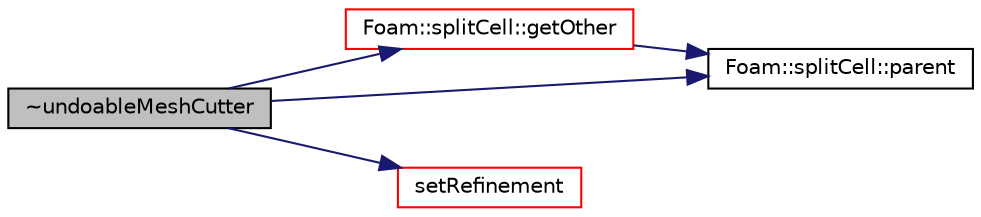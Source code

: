 digraph "~undoableMeshCutter"
{
  bgcolor="transparent";
  edge [fontname="Helvetica",fontsize="10",labelfontname="Helvetica",labelfontsize="10"];
  node [fontname="Helvetica",fontsize="10",shape=record];
  rankdir="LR";
  Node1 [label="~undoableMeshCutter",height=0.2,width=0.4,color="black", fillcolor="grey75", style="filled", fontcolor="black"];
  Node1 -> Node2 [color="midnightblue",fontsize="10",style="solid",fontname="Helvetica"];
  Node2 [label="Foam::splitCell::getOther",height=0.2,width=0.4,color="red",URL="$a02415.html#a7d3b9183ec2d80a9b25c2edd7995ecbf",tooltip="Returns other half of split cell. I.e. slave if this is master. "];
  Node2 -> Node3 [color="midnightblue",fontsize="10",style="solid",fontname="Helvetica"];
  Node3 [label="Foam::splitCell::parent",height=0.2,width=0.4,color="black",URL="$a02415.html#af993172e0e3fa60e7dcd785520f8c423"];
  Node1 -> Node3 [color="midnightblue",fontsize="10",style="solid",fontname="Helvetica"];
  Node1 -> Node4 [color="midnightblue",fontsize="10",style="solid",fontname="Helvetica"];
  Node4 [label="setRefinement",height=0.2,width=0.4,color="red",URL="$a02753.html#af594f49e4feca31d01fd3c3ce894581e",tooltip="Refine cells acc. to cellCuts. Plays topology changes. "];
}
